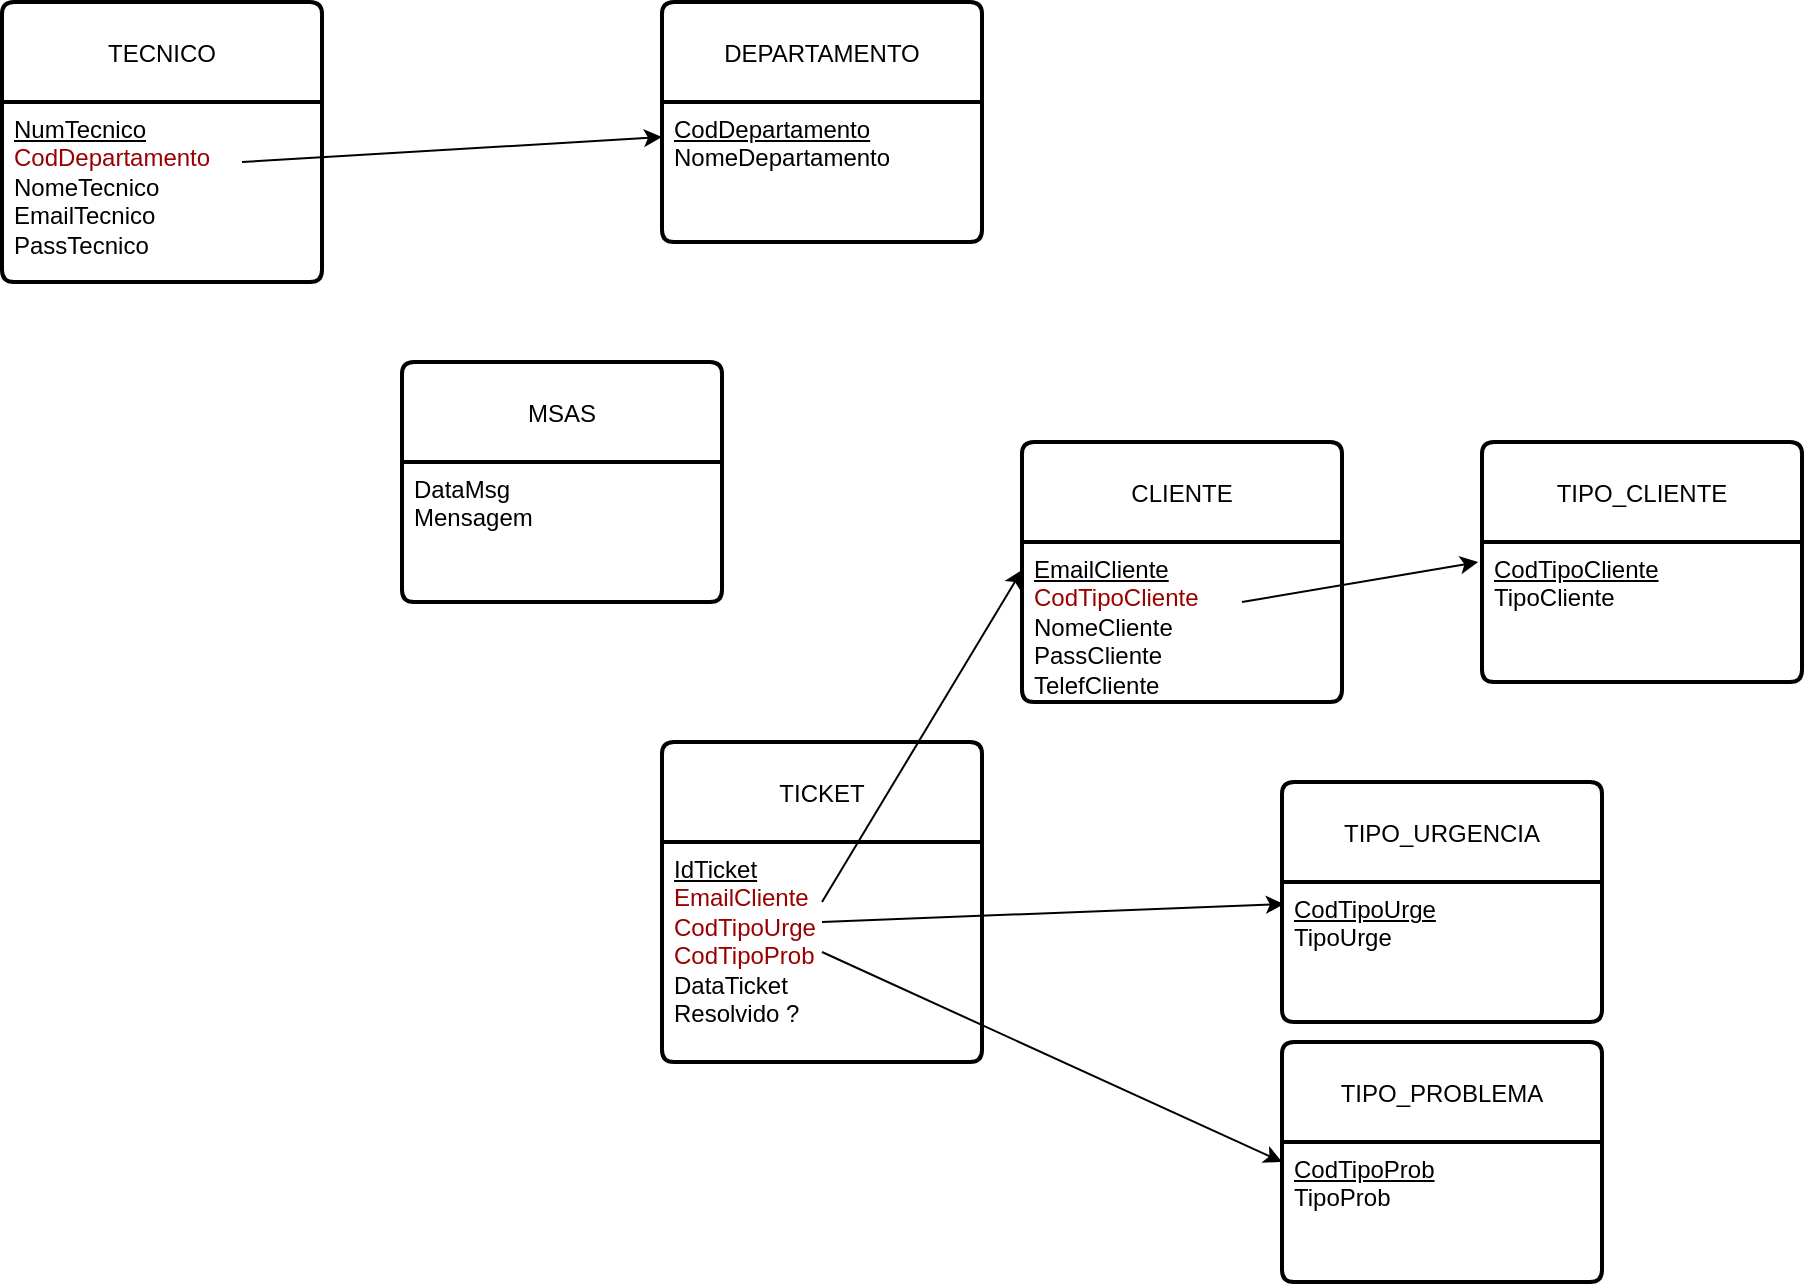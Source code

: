<mxfile version="28.2.6">
  <diagram name="Página-1" id="IFGHyDwvx_VGOPaaDv2B">
    <mxGraphModel dx="2183" dy="888" grid="1" gridSize="10" guides="1" tooltips="1" connect="1" arrows="1" fold="1" page="1" pageScale="1" pageWidth="827" pageHeight="1169" math="0" shadow="0">
      <root>
        <mxCell id="0" />
        <mxCell id="1" parent="0" />
        <mxCell id="ezBcjOUOekwFjwQ4SXCX-1" value="&lt;span style=&quot;font-size: 12px;&quot;&gt;DEPARTAMENTO&lt;/span&gt;" style="swimlane;childLayout=stackLayout;horizontal=1;startSize=50;horizontalStack=0;rounded=1;fontSize=14;fontStyle=0;strokeWidth=2;resizeParent=0;resizeLast=1;shadow=0;dashed=0;align=center;arcSize=4;whiteSpace=wrap;html=1;" parent="1" vertex="1">
          <mxGeometry x="230" y="150" width="160" height="120" as="geometry" />
        </mxCell>
        <mxCell id="ezBcjOUOekwFjwQ4SXCX-2" value="&lt;u&gt;CodDepartamento&lt;/u&gt;&lt;div&gt;NomeDepartamento&lt;/div&gt;" style="align=left;strokeColor=none;fillColor=none;spacingLeft=4;spacingRight=4;fontSize=12;verticalAlign=top;resizable=0;rotatable=0;part=1;html=1;whiteSpace=wrap;" parent="ezBcjOUOekwFjwQ4SXCX-1" vertex="1">
          <mxGeometry y="50" width="160" height="70" as="geometry" />
        </mxCell>
        <mxCell id="ezBcjOUOekwFjwQ4SXCX-3" value="&lt;span style=&quot;font-size: 12px;&quot;&gt;TECNICO&lt;/span&gt;" style="swimlane;childLayout=stackLayout;horizontal=1;startSize=50;horizontalStack=0;rounded=1;fontSize=14;fontStyle=0;strokeWidth=2;resizeParent=0;resizeLast=1;shadow=0;dashed=0;align=center;arcSize=4;whiteSpace=wrap;html=1;" parent="1" vertex="1">
          <mxGeometry x="-100" y="150" width="160" height="140" as="geometry" />
        </mxCell>
        <mxCell id="ezBcjOUOekwFjwQ4SXCX-25" value="" style="endArrow=classic;html=1;rounded=0;entryX=0;entryY=0.25;entryDx=0;entryDy=0;" parent="ezBcjOUOekwFjwQ4SXCX-3" target="ezBcjOUOekwFjwQ4SXCX-2" edge="1">
          <mxGeometry width="50" height="50" relative="1" as="geometry">
            <mxPoint x="120" y="80" as="sourcePoint" />
            <mxPoint x="170" y="30" as="targetPoint" />
          </mxGeometry>
        </mxCell>
        <mxCell id="ezBcjOUOekwFjwQ4SXCX-4" value="&lt;u&gt;NumTecnico&lt;/u&gt;&lt;div&gt;&lt;font style=&quot;color: rgb(153, 0, 0);&quot;&gt;CodDepartamento&lt;/font&gt;&lt;/div&gt;&lt;div&gt;&lt;span style=&quot;background-color: transparent; color: light-dark(rgb(0, 0, 0), rgb(255, 255, 255));&quot;&gt;NomeTecnico&lt;/span&gt;&lt;div&gt;EmailTecnico&lt;/div&gt;&lt;div&gt;PassTecnico&lt;/div&gt;&lt;/div&gt;" style="align=left;strokeColor=none;fillColor=none;spacingLeft=4;spacingRight=4;fontSize=12;verticalAlign=top;resizable=0;rotatable=0;part=1;html=1;whiteSpace=wrap;" parent="ezBcjOUOekwFjwQ4SXCX-3" vertex="1">
          <mxGeometry y="50" width="160" height="90" as="geometry" />
        </mxCell>
        <mxCell id="ezBcjOUOekwFjwQ4SXCX-7" value="&lt;span style=&quot;font-size: 12px;&quot;&gt;CLIENTE&lt;/span&gt;" style="swimlane;childLayout=stackLayout;horizontal=1;startSize=50;horizontalStack=0;rounded=1;fontSize=14;fontStyle=0;strokeWidth=2;resizeParent=0;resizeLast=1;shadow=0;dashed=0;align=center;arcSize=4;whiteSpace=wrap;html=1;" parent="1" vertex="1">
          <mxGeometry x="410" y="370" width="160" height="130" as="geometry" />
        </mxCell>
        <mxCell id="ezBcjOUOekwFjwQ4SXCX-28" value="" style="endArrow=classic;html=1;rounded=0;entryX=-0.012;entryY=0.143;entryDx=0;entryDy=0;entryPerimeter=0;" parent="ezBcjOUOekwFjwQ4SXCX-7" target="ezBcjOUOekwFjwQ4SXCX-10" edge="1">
          <mxGeometry width="50" height="50" relative="1" as="geometry">
            <mxPoint x="110" y="80" as="sourcePoint" />
            <mxPoint x="240" y="60" as="targetPoint" />
          </mxGeometry>
        </mxCell>
        <mxCell id="ezBcjOUOekwFjwQ4SXCX-8" value="&lt;u&gt;EmailCliente&lt;/u&gt;&lt;div&gt;&lt;font style=&quot;color: rgb(153, 0, 0);&quot;&gt;CodTipoCliente&lt;/font&gt;&lt;br&gt;&lt;div&gt;NomeCliente&lt;/div&gt;&lt;div&gt;PassCliente&lt;/div&gt;&lt;div&gt;TelefCliente&lt;/div&gt;&lt;/div&gt;" style="align=left;strokeColor=none;fillColor=none;spacingLeft=4;spacingRight=4;fontSize=12;verticalAlign=top;resizable=0;rotatable=0;part=1;html=1;whiteSpace=wrap;" parent="ezBcjOUOekwFjwQ4SXCX-7" vertex="1">
          <mxGeometry y="50" width="160" height="80" as="geometry" />
        </mxCell>
        <mxCell id="ezBcjOUOekwFjwQ4SXCX-9" value="&lt;span style=&quot;font-size: 12px;&quot;&gt;TIPO_CLIENTE&lt;/span&gt;" style="swimlane;childLayout=stackLayout;horizontal=1;startSize=50;horizontalStack=0;rounded=1;fontSize=14;fontStyle=0;strokeWidth=2;resizeParent=0;resizeLast=1;shadow=0;dashed=0;align=center;arcSize=4;whiteSpace=wrap;html=1;" parent="1" vertex="1">
          <mxGeometry x="640" y="370" width="160" height="120" as="geometry" />
        </mxCell>
        <mxCell id="ezBcjOUOekwFjwQ4SXCX-10" value="&lt;u&gt;CodTipoCliente&lt;/u&gt;&lt;div&gt;TipoCliente&lt;/div&gt;" style="align=left;strokeColor=none;fillColor=none;spacingLeft=4;spacingRight=4;fontSize=12;verticalAlign=top;resizable=0;rotatable=0;part=1;html=1;whiteSpace=wrap;" parent="ezBcjOUOekwFjwQ4SXCX-9" vertex="1">
          <mxGeometry y="50" width="160" height="70" as="geometry" />
        </mxCell>
        <mxCell id="ezBcjOUOekwFjwQ4SXCX-11" value="&lt;span style=&quot;font-size: 12px;&quot;&gt;MSAS&lt;/span&gt;" style="swimlane;childLayout=stackLayout;horizontal=1;startSize=50;horizontalStack=0;rounded=1;fontSize=14;fontStyle=0;strokeWidth=2;resizeParent=0;resizeLast=1;shadow=0;dashed=0;align=center;arcSize=4;whiteSpace=wrap;html=1;" parent="1" vertex="1">
          <mxGeometry x="100" y="330" width="160" height="120" as="geometry" />
        </mxCell>
        <mxCell id="ezBcjOUOekwFjwQ4SXCX-12" value="DataMsg&lt;div&gt;Mensagem&lt;/div&gt;" style="align=left;strokeColor=none;fillColor=none;spacingLeft=4;spacingRight=4;fontSize=12;verticalAlign=top;resizable=0;rotatable=0;part=1;html=1;whiteSpace=wrap;" parent="ezBcjOUOekwFjwQ4SXCX-11" vertex="1">
          <mxGeometry y="50" width="160" height="70" as="geometry" />
        </mxCell>
        <mxCell id="ezBcjOUOekwFjwQ4SXCX-13" value="&lt;span style=&quot;font-size: 12px;&quot;&gt;TIPO_PROBLEMA&lt;/span&gt;" style="swimlane;childLayout=stackLayout;horizontal=1;startSize=50;horizontalStack=0;rounded=1;fontSize=14;fontStyle=0;strokeWidth=2;resizeParent=0;resizeLast=1;shadow=0;dashed=0;align=center;arcSize=4;whiteSpace=wrap;html=1;" parent="1" vertex="1">
          <mxGeometry x="540" y="670" width="160" height="120" as="geometry" />
        </mxCell>
        <mxCell id="ezBcjOUOekwFjwQ4SXCX-14" value="&lt;u&gt;CodTipoProb&lt;/u&gt;&lt;div&gt;TipoProb&lt;/div&gt;" style="align=left;strokeColor=none;fillColor=none;spacingLeft=4;spacingRight=4;fontSize=12;verticalAlign=top;resizable=0;rotatable=0;part=1;html=1;whiteSpace=wrap;" parent="ezBcjOUOekwFjwQ4SXCX-13" vertex="1">
          <mxGeometry y="50" width="160" height="70" as="geometry" />
        </mxCell>
        <mxCell id="ezBcjOUOekwFjwQ4SXCX-15" value="&lt;span style=&quot;font-size: 12px;&quot;&gt;TIPO_URGENCIA&lt;/span&gt;" style="swimlane;childLayout=stackLayout;horizontal=1;startSize=50;horizontalStack=0;rounded=1;fontSize=14;fontStyle=0;strokeWidth=2;resizeParent=0;resizeLast=1;shadow=0;dashed=0;align=center;arcSize=4;whiteSpace=wrap;html=1;" parent="1" vertex="1">
          <mxGeometry x="540" y="540" width="160" height="120" as="geometry" />
        </mxCell>
        <mxCell id="ezBcjOUOekwFjwQ4SXCX-16" value="&lt;u&gt;CodTipoUrge&lt;/u&gt;&lt;div&gt;TipoUrge&lt;/div&gt;" style="align=left;strokeColor=none;fillColor=none;spacingLeft=4;spacingRight=4;fontSize=12;verticalAlign=top;resizable=0;rotatable=0;part=1;html=1;whiteSpace=wrap;" parent="ezBcjOUOekwFjwQ4SXCX-15" vertex="1">
          <mxGeometry y="50" width="160" height="70" as="geometry" />
        </mxCell>
        <mxCell id="ezBcjOUOekwFjwQ4SXCX-19" value="&lt;span style=&quot;font-size: 12px;&quot;&gt;TICKET&lt;/span&gt;" style="swimlane;childLayout=stackLayout;horizontal=1;startSize=50;horizontalStack=0;rounded=1;fontSize=14;fontStyle=0;strokeWidth=2;resizeParent=0;resizeLast=1;shadow=0;dashed=0;align=center;arcSize=4;whiteSpace=wrap;html=1;" parent="1" vertex="1">
          <mxGeometry x="230" y="520" width="160" height="160" as="geometry" />
        </mxCell>
        <mxCell id="UUcsUUOOmD3G52KJsvRW-5" value="" style="endArrow=classic;html=1;rounded=0;entryX=0.006;entryY=0.157;entryDx=0;entryDy=0;entryPerimeter=0;" edge="1" parent="ezBcjOUOekwFjwQ4SXCX-19" target="ezBcjOUOekwFjwQ4SXCX-16">
          <mxGeometry width="50" height="50" relative="1" as="geometry">
            <mxPoint x="80" y="90" as="sourcePoint" />
            <mxPoint x="130" y="40" as="targetPoint" />
          </mxGeometry>
        </mxCell>
        <mxCell id="UUcsUUOOmD3G52KJsvRW-6" value="" style="endArrow=classic;html=1;rounded=0;entryX=0;entryY=0.5;entryDx=0;entryDy=0;" edge="1" parent="ezBcjOUOekwFjwQ4SXCX-19" target="ezBcjOUOekwFjwQ4SXCX-13">
          <mxGeometry width="50" height="50" relative="1" as="geometry">
            <mxPoint x="80" y="105" as="sourcePoint" />
            <mxPoint x="130" y="55" as="targetPoint" />
          </mxGeometry>
        </mxCell>
        <mxCell id="ezBcjOUOekwFjwQ4SXCX-20" value="&lt;u&gt;IdTicket&lt;/u&gt;&lt;div&gt;&lt;font style=&quot;color: rgb(153, 0, 0);&quot;&gt;EmailCliente&lt;/font&gt;&lt;/div&gt;&lt;div&gt;&lt;font color=&quot;#990000&quot;&gt;CodTipoUrge&lt;/font&gt;&lt;/div&gt;&lt;div&gt;&lt;font color=&quot;#990000&quot;&gt;CodTipoProb&lt;br&gt;&lt;/font&gt;&lt;div&gt;DataTicket&lt;/div&gt;&lt;div&gt;Resolvido ?&lt;/div&gt;&lt;/div&gt;" style="align=left;strokeColor=none;fillColor=none;spacingLeft=4;spacingRight=4;fontSize=12;verticalAlign=top;resizable=0;rotatable=0;part=1;html=1;whiteSpace=wrap;" parent="ezBcjOUOekwFjwQ4SXCX-19" vertex="1">
          <mxGeometry y="50" width="160" height="110" as="geometry" />
        </mxCell>
        <mxCell id="UUcsUUOOmD3G52KJsvRW-2" value="" style="endArrow=classic;html=1;rounded=0;entryX=0;entryY=0.175;entryDx=0;entryDy=0;entryPerimeter=0;" edge="1" parent="1" target="ezBcjOUOekwFjwQ4SXCX-8">
          <mxGeometry width="50" height="50" relative="1" as="geometry">
            <mxPoint x="310" y="600" as="sourcePoint" />
            <mxPoint x="400.96" y="434" as="targetPoint" />
          </mxGeometry>
        </mxCell>
      </root>
    </mxGraphModel>
  </diagram>
</mxfile>
